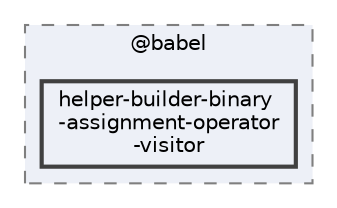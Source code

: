digraph "pkiclassroomrescheduler/src/main/frontend/node_modules/@babel/helper-builder-binary-assignment-operator-visitor"
{
 // LATEX_PDF_SIZE
  bgcolor="transparent";
  edge [fontname=Helvetica,fontsize=10,labelfontname=Helvetica,labelfontsize=10];
  node [fontname=Helvetica,fontsize=10,shape=box,height=0.2,width=0.4];
  compound=true
  subgraph clusterdir_bc8070c8b402176472541bb6f0cba6df {
    graph [ bgcolor="#edf0f7", pencolor="grey50", label="@babel", fontname=Helvetica,fontsize=10 style="filled,dashed", URL="dir_bc8070c8b402176472541bb6f0cba6df.html",tooltip=""]
  dir_715e534db8237bd0ca31885ba2432e35 [label="helper-builder-binary\l-assignment-operator\l-visitor", fillcolor="#edf0f7", color="grey25", style="filled,bold", URL="dir_715e534db8237bd0ca31885ba2432e35.html",tooltip=""];
  }
}
